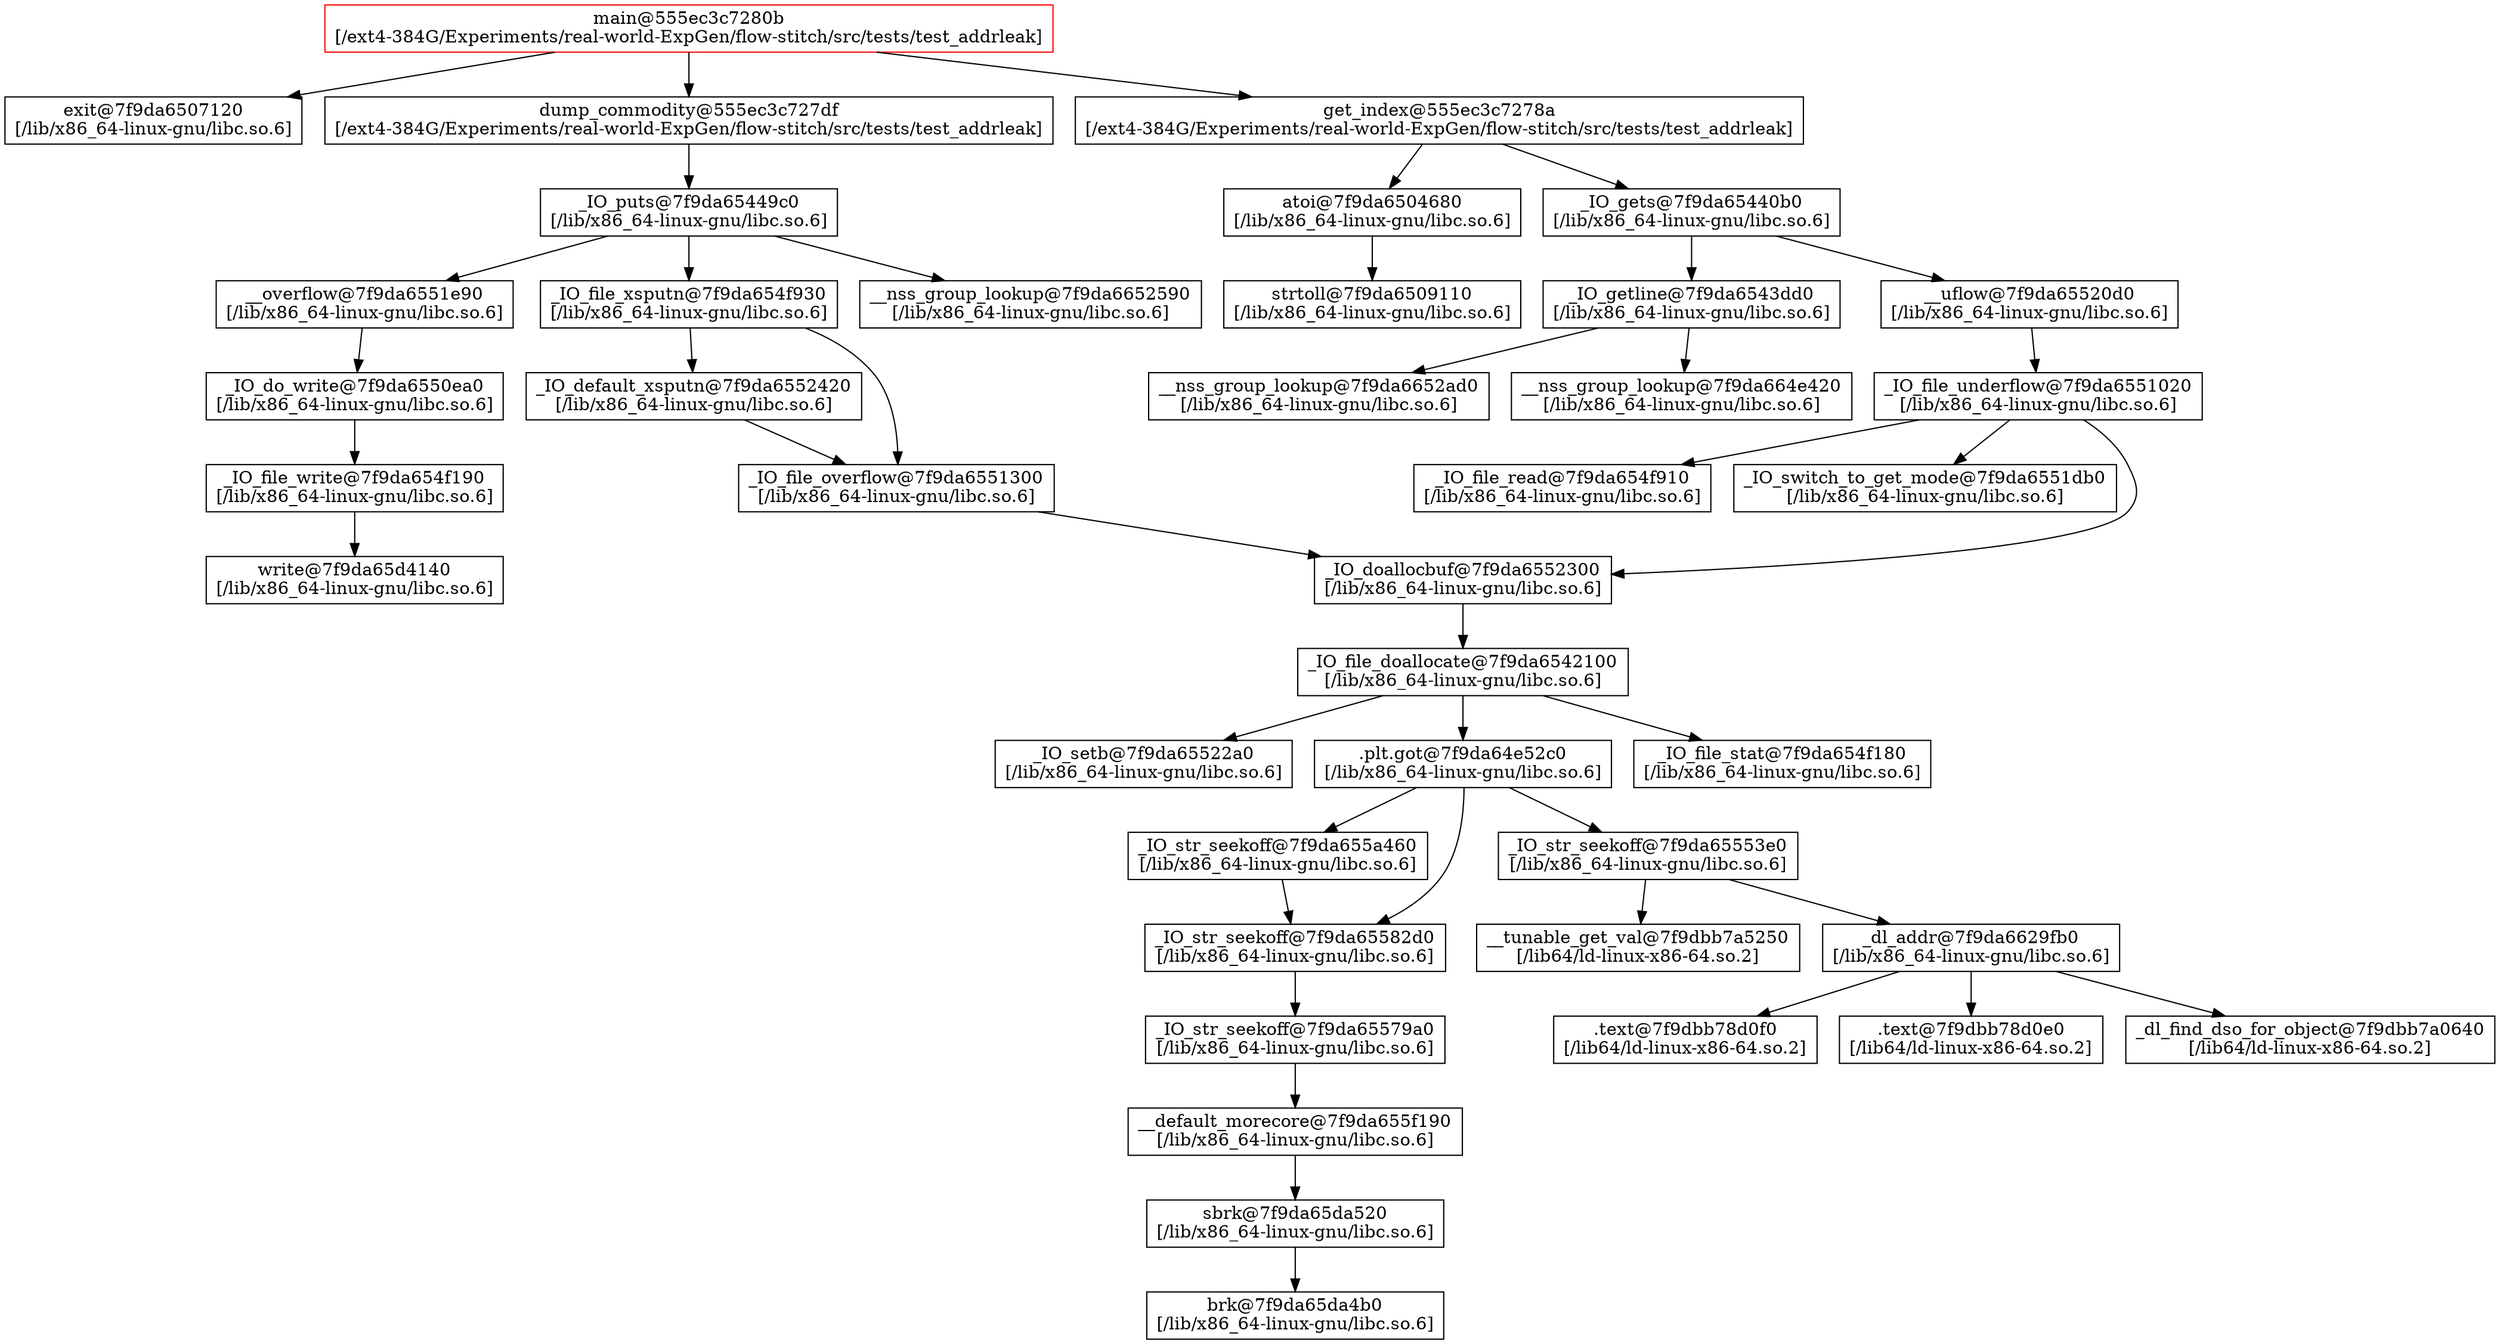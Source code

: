digraph G {
   func_7f9da6507120 [label="exit@7f9da6507120\n[/lib/x86_64-linux-gnu/libc.so.6]", shape=rectangle,URL="7f9da6507120.svg"];
   func_7f9da6550ea0 [label="_IO_do_write@7f9da6550ea0\n[/lib/x86_64-linux-gnu/libc.so.6]", shape=rectangle,URL="7f9da6550ea0.svg"];
   func_7f9da654f190 [label="_IO_file_write@7f9da654f190\n[/lib/x86_64-linux-gnu/libc.so.6]", shape=rectangle,URL="7f9da654f190.svg"];
   func_7f9da65d4140 [label="write@7f9da65d4140\n[/lib/x86_64-linux-gnu/libc.so.6]", shape=rectangle,URL="7f9da65d4140.svg"];
   func_7f9da6551e90 [label="__overflow@7f9da6551e90\n[/lib/x86_64-linux-gnu/libc.so.6]", shape=rectangle,URL="7f9da6551e90.svg"];
   func_7f9da6552420 [label="_IO_default_xsputn@7f9da6552420\n[/lib/x86_64-linux-gnu/libc.so.6]", shape=rectangle,URL="7f9da6552420.svg"];
   func_7f9da654f930 [label="_IO_file_xsputn@7f9da654f930\n[/lib/x86_64-linux-gnu/libc.so.6]", shape=rectangle,URL="7f9da654f930.svg"];
   func_7f9da6551300 [label="_IO_file_overflow@7f9da6551300\n[/lib/x86_64-linux-gnu/libc.so.6]", shape=rectangle,URL="7f9da6551300.svg"];
   func_7f9da6652590 [label="__nss_group_lookup@7f9da6652590\n[/lib/x86_64-linux-gnu/libc.so.6]", shape=rectangle,URL="7f9da6652590.svg"];
   func_7f9da65449c0 [label="_IO_puts@7f9da65449c0\n[/lib/x86_64-linux-gnu/libc.so.6]", shape=rectangle,URL="7f9da65449c0.svg"];
   func_555ec3c727df [label="dump_commodity@555ec3c727df\n[/ext4-384G/Experiments/real-world-ExpGen/flow-stitch/src/tests/test_addrleak]", shape=rectangle,URL="555ec3c727df.svg"];
   func_7f9da6504680 [label="atoi@7f9da6504680\n[/lib/x86_64-linux-gnu/libc.so.6]", shape=rectangle,URL="7f9da6504680.svg"];
   func_7f9da6509110 [label="strtoll@7f9da6509110\n[/lib/x86_64-linux-gnu/libc.so.6]", shape=rectangle,URL="7f9da6509110.svg"];
   func_7f9da654f910 [label="_IO_file_read@7f9da654f910\n[/lib/x86_64-linux-gnu/libc.so.6]", shape=rectangle,URL="7f9da654f910.svg"];
   func_7f9da6652ad0 [label="__nss_group_lookup@7f9da6652ad0\n[/lib/x86_64-linux-gnu/libc.so.6]", shape=rectangle,URL="7f9da6652ad0.svg"];
   func_7f9da6543dd0 [label="_IO_getline@7f9da6543dd0\n[/lib/x86_64-linux-gnu/libc.so.6]", shape=rectangle,URL="7f9da6543dd0.svg"];
   func_7f9da664e420 [label="__nss_group_lookup@7f9da664e420\n[/lib/x86_64-linux-gnu/libc.so.6]", shape=rectangle,URL="7f9da664e420.svg"];
   func_7f9da6551db0 [label="_IO_switch_to_get_mode@7f9da6551db0\n[/lib/x86_64-linux-gnu/libc.so.6]", shape=rectangle,URL="7f9da6551db0.svg"];
   func_7f9da65522a0 [label="_IO_setb@7f9da65522a0\n[/lib/x86_64-linux-gnu/libc.so.6]", shape=rectangle,URL="7f9da65522a0.svg"];
   func_7f9da65579a0 [label="_IO_str_seekoff@7f9da65579a0\n[/lib/x86_64-linux-gnu/libc.so.6]", shape=rectangle,URL="7f9da65579a0.svg"];
   func_7f9da655f190 [label="__default_morecore@7f9da655f190\n[/lib/x86_64-linux-gnu/libc.so.6]", shape=rectangle,URL="7f9da655f190.svg"];
   func_7f9da65da4b0 [label="brk@7f9da65da4b0\n[/lib/x86_64-linux-gnu/libc.so.6]", shape=rectangle,URL="7f9da65da4b0.svg"];
   func_7f9da65da520 [label="sbrk@7f9da65da520\n[/lib/x86_64-linux-gnu/libc.so.6]", shape=rectangle,URL="7f9da65da520.svg"];
   func_7f9da655a460 [label="_IO_str_seekoff@7f9da655a460\n[/lib/x86_64-linux-gnu/libc.so.6]", shape=rectangle,URL="7f9da655a460.svg"];
   func_7f9da65582d0 [label="_IO_str_seekoff@7f9da65582d0\n[/lib/x86_64-linux-gnu/libc.so.6]", shape=rectangle,URL="7f9da65582d0.svg"];
   func_7f9dbb78d0f0 [label=".text@7f9dbb78d0f0\n[/lib64/ld-linux-x86-64.so.2]", shape=rectangle,URL="7f9dbb78d0f0.svg"];
   func_7f9dbb7a5250 [label="__tunable_get_val@7f9dbb7a5250\n[/lib64/ld-linux-x86-64.so.2]", shape=rectangle,URL="7f9dbb7a5250.svg"];
   func_7f9da6629fb0 [label="_dl_addr@7f9da6629fb0\n[/lib/x86_64-linux-gnu/libc.so.6]", shape=rectangle,URL="7f9da6629fb0.svg"];
   func_7f9dbb78d0e0 [label=".text@7f9dbb78d0e0\n[/lib64/ld-linux-x86-64.so.2]", shape=rectangle,URL="7f9dbb78d0e0.svg"];
   func_7f9dbb7a0640 [label="_dl_find_dso_for_object@7f9dbb7a0640\n[/lib64/ld-linux-x86-64.so.2]", shape=rectangle,URL="7f9dbb7a0640.svg"];
   func_7f9da65553e0 [label="_IO_str_seekoff@7f9da65553e0\n[/lib/x86_64-linux-gnu/libc.so.6]", shape=rectangle,URL="7f9da65553e0.svg"];
   func_7f9da6551020 [label="_IO_file_underflow@7f9da6551020\n[/lib/x86_64-linux-gnu/libc.so.6]", shape=rectangle,URL="7f9da6551020.svg"];
   func_7f9da6552300 [label="_IO_doallocbuf@7f9da6552300\n[/lib/x86_64-linux-gnu/libc.so.6]", shape=rectangle,URL="7f9da6552300.svg"];
   func_7f9da64e52c0 [label=".plt.got@7f9da64e52c0\n[/lib/x86_64-linux-gnu/libc.so.6]", shape=rectangle,URL="7f9da64e52c0.svg"];
   func_7f9da6542100 [label="_IO_file_doallocate@7f9da6542100\n[/lib/x86_64-linux-gnu/libc.so.6]", shape=rectangle,URL="7f9da6542100.svg"];
   func_7f9da654f180 [label="_IO_file_stat@7f9da654f180\n[/lib/x86_64-linux-gnu/libc.so.6]", shape=rectangle,URL="7f9da654f180.svg"];
   func_7f9da65520d0 [label="__uflow@7f9da65520d0\n[/lib/x86_64-linux-gnu/libc.so.6]", shape=rectangle,URL="7f9da65520d0.svg"];
   func_7f9da65440b0 [label="_IO_gets@7f9da65440b0\n[/lib/x86_64-linux-gnu/libc.so.6]", shape=rectangle,URL="7f9da65440b0.svg"];
   func_555ec3c7278a [label="get_index@555ec3c7278a\n[/ext4-384G/Experiments/real-world-ExpGen/flow-stitch/src/tests/test_addrleak]", shape=rectangle,URL="555ec3c7278a.svg"];
   func_555ec3c7280b [label="main@555ec3c7280b\n[/ext4-384G/Experiments/real-world-ExpGen/flow-stitch/src/tests/test_addrleak]", shape=rectangle, color=red,URL="555ec3c7280b.svg"];
   func_555ec3c7280b -> func_555ec3c7278a;
   func_555ec3c7278a -> func_7f9da65440b0;
   func_7f9da65440b0 -> func_7f9da65520d0;
   func_7f9da65520d0 -> func_7f9da6551020;
   func_7f9da6551020 -> func_7f9da6552300;
   func_7f9da6552300 -> func_7f9da6542100;
   func_7f9da6542100 -> func_7f9da654f180;
   func_7f9da6542100 -> func_7f9da64e52c0;
   func_7f9da64e52c0 -> func_7f9da65553e0;
   func_7f9da65553e0 -> func_7f9da6629fb0;
   func_7f9da6629fb0 -> func_7f9dbb78d0e0;
   func_7f9da6629fb0 -> func_7f9dbb7a0640;
   func_7f9da6629fb0 -> func_7f9dbb78d0f0;
   func_7f9da65553e0 -> func_7f9dbb7a5250;
   func_7f9da64e52c0 -> func_7f9da655a460;
   func_7f9da655a460 -> func_7f9da65582d0;
   func_7f9da65582d0 -> func_7f9da65579a0;
   func_7f9da65579a0 -> func_7f9da655f190;
   func_7f9da655f190 -> func_7f9da65da520;
   func_7f9da65da520 -> func_7f9da65da4b0;
   func_7f9da64e52c0 -> func_7f9da65582d0;
   func_7f9da6542100 -> func_7f9da65522a0;
   func_7f9da6551020 -> func_7f9da6551db0;
   func_7f9da6551020 -> func_7f9da654f910;
   func_7f9da65440b0 -> func_7f9da6543dd0;
   func_7f9da6543dd0 -> func_7f9da664e420;
   func_7f9da6543dd0 -> func_7f9da6652ad0;
   func_555ec3c7278a -> func_7f9da6504680;
   func_7f9da6504680 -> func_7f9da6509110;
   func_555ec3c7280b -> func_555ec3c727df;
   func_555ec3c727df -> func_7f9da65449c0;
   func_7f9da65449c0 -> func_7f9da6652590;
   func_7f9da65449c0 -> func_7f9da654f930;
   func_7f9da654f930 -> func_7f9da6551300;
   func_7f9da6551300 -> func_7f9da6552300;
   func_7f9da654f930 -> func_7f9da6552420;
   func_7f9da6552420 -> func_7f9da6551300;
   func_7f9da65449c0 -> func_7f9da6551e90;
   func_7f9da6551e90 -> func_7f9da6550ea0;
   func_7f9da6550ea0 -> func_7f9da654f190;
   func_7f9da654f190 -> func_7f9da65d4140;
   func_555ec3c7280b -> func_7f9da6507120;
}